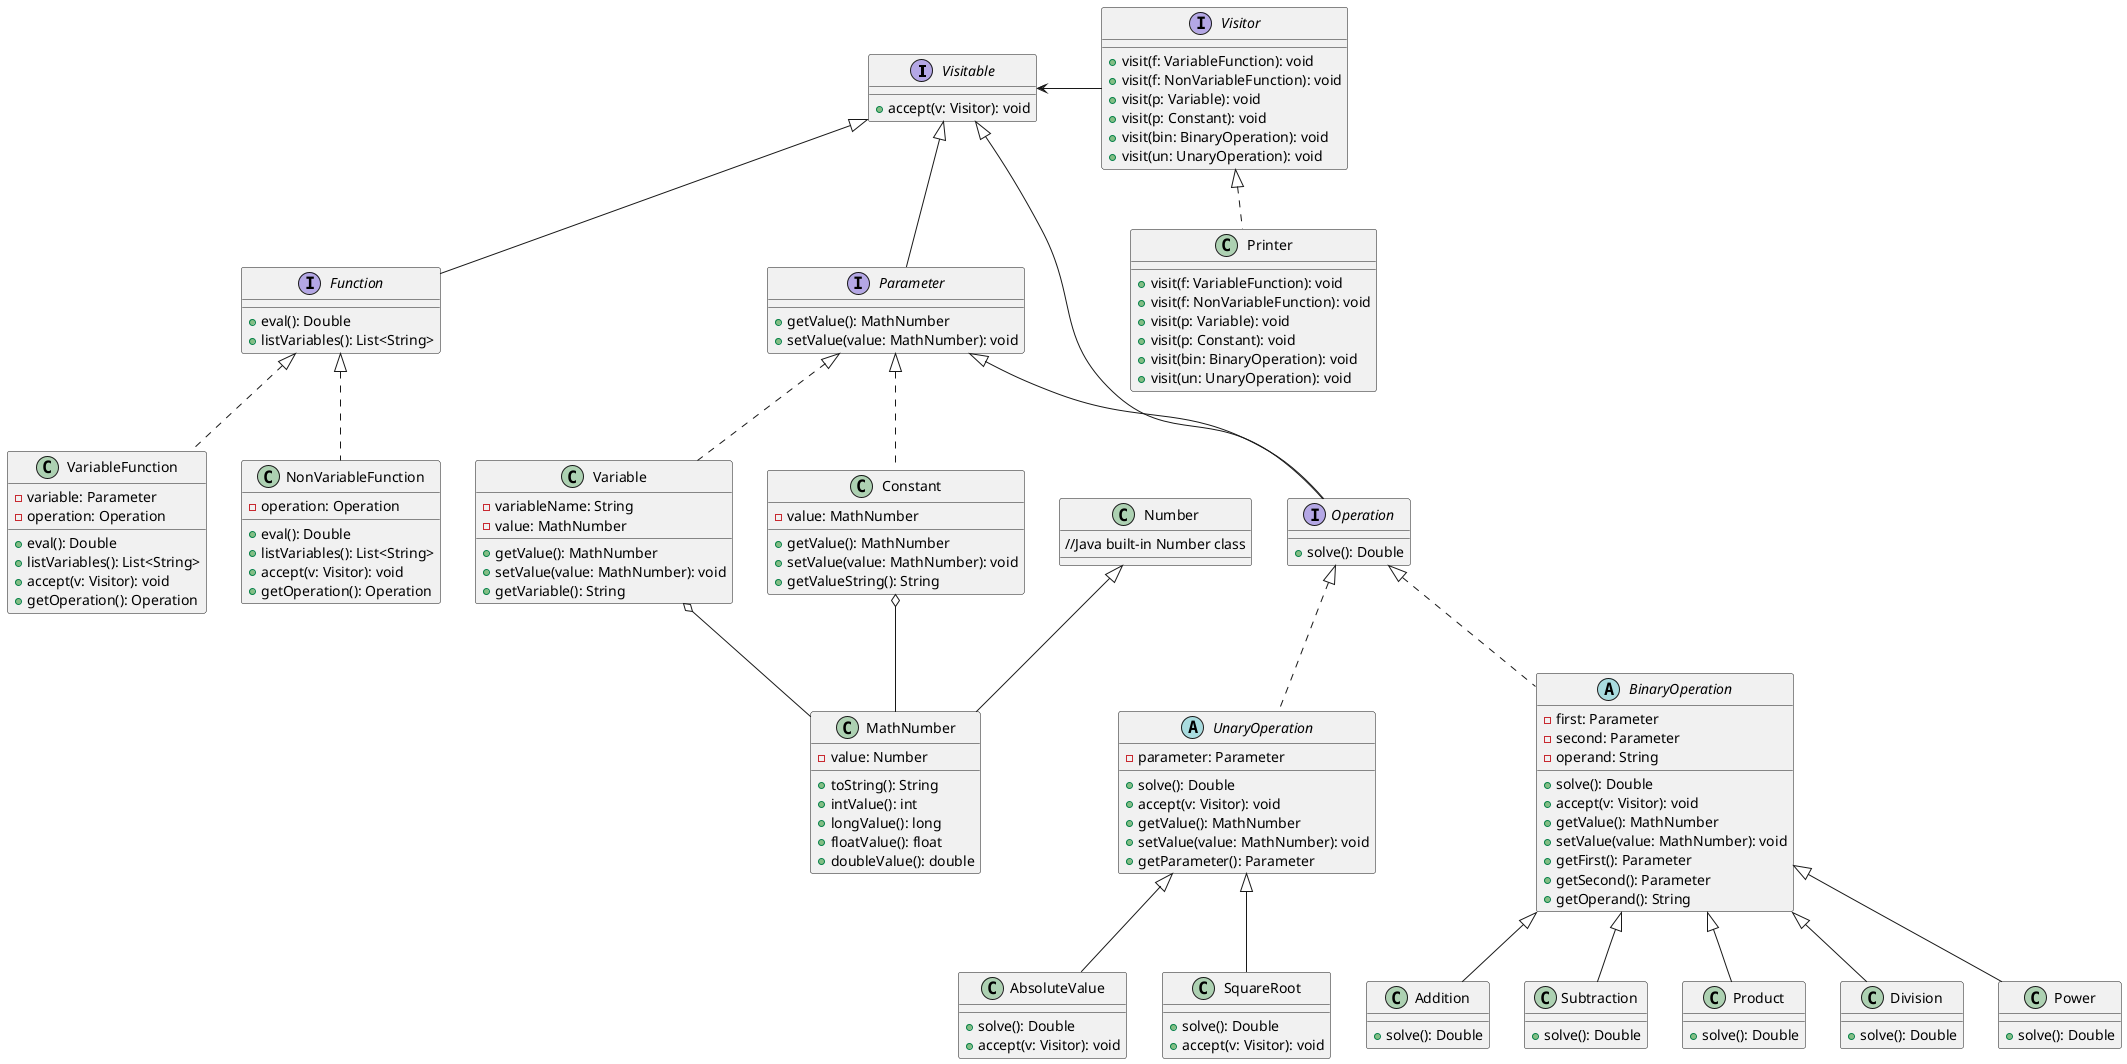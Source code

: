 @startuml
interface Visitable{
+accept(v: Visitor): void
}
interface Visitor{
+visit(f: VariableFunction): void
+visit(f: NonVariableFunction): void
+visit(p: Variable): void
+visit(p: Constant): void
+visit(bin: BinaryOperation): void
+visit(un: UnaryOperation): void
}

class Printer implements Visitor{
+visit(f: VariableFunction): void
+visit(f: NonVariableFunction): void
+visit(p: Variable): void
+visit(p: Constant): void
+visit(bin: BinaryOperation): void
+visit(un: UnaryOperation): void
}


interface Function extends Visitable{
+eval(): Double
+listVariables(): List<String>
}
class VariableFunction implements Function{
-variable: Parameter
-operation: Operation
+eval(): Double
+listVariables(): List<String>
+accept(v: Visitor): void
+getOperation(): Operation
}
class NonVariableFunction implements Function{
-operation: Operation
+eval(): Double
+listVariables(): List<String>
+accept(v: Visitor): void
+getOperation(): Operation
}

interface Parameter extends Visitable{
+getValue(): MathNumber
+setValue(value: MathNumber): void
}

class Variable implements Parameter{
-variableName: String
-value: MathNumber
+getValue(): MathNumber
+setValue(value: MathNumber): void
+getVariable(): String
}

class Constant implements Parameter{
-value: MathNumber
+getValue(): MathNumber
+setValue(value: MathNumber): void
+getValueString(): String
}

interface Operation extends Visitable, Parameter{
+solve(): Double
}

abstract class UnaryOperation implements Operation{
-parameter: Parameter
+solve(): Double
+accept(v: Visitor): void
+getValue(): MathNumber
+setValue(value: MathNumber): void
+getParameter(): Parameter
}

abstract class BinaryOperation implements Operation{
-first: Parameter
-second: Parameter
-operand: String
+solve(): Double
+accept(v: Visitor): void
+getValue(): MathNumber
+setValue(value: MathNumber): void
+getFirst(): Parameter
+getSecond(): Parameter
+getOperand(): String
}

class Addition extends BinaryOperation{
+solve(): Double
}
class Subtraction extends BinaryOperation{
+solve(): Double
}
class Product extends BinaryOperation{
+solve(): Double
}
class Division extends BinaryOperation{
+solve(): Double
}
class Power extends BinaryOperation{
+solve(): Double
}

class AbsoluteValue extends UnaryOperation{
+solve(): Double
+accept(v: Visitor): void
}
class SquareRoot extends UnaryOperation{
+solve(): Double
+accept(v: Visitor): void
}

class Number {
//Java built-in Number class
}

class MathNumber extends Number{
-value: Number
+toString(): String
+intValue(): int
+longValue(): long
+floatValue(): float
+doubleValue(): double
}



' Functions receive ONE WORD OR LETTER,
' then they are single-variable

' Extras
Visitable <-Visitor
Variable o-- MathNumber
Constant o-- MathNumber


@enduml